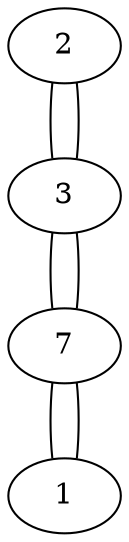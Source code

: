 graph {
	2 [label=2]
	2 -- 3
	3 [label=3]
	3 -- 2
	3 -- 7
	7 [label=7]
	7 -- 3
	7 -- 1
	1 [label=1]
	1 -- 7
}
